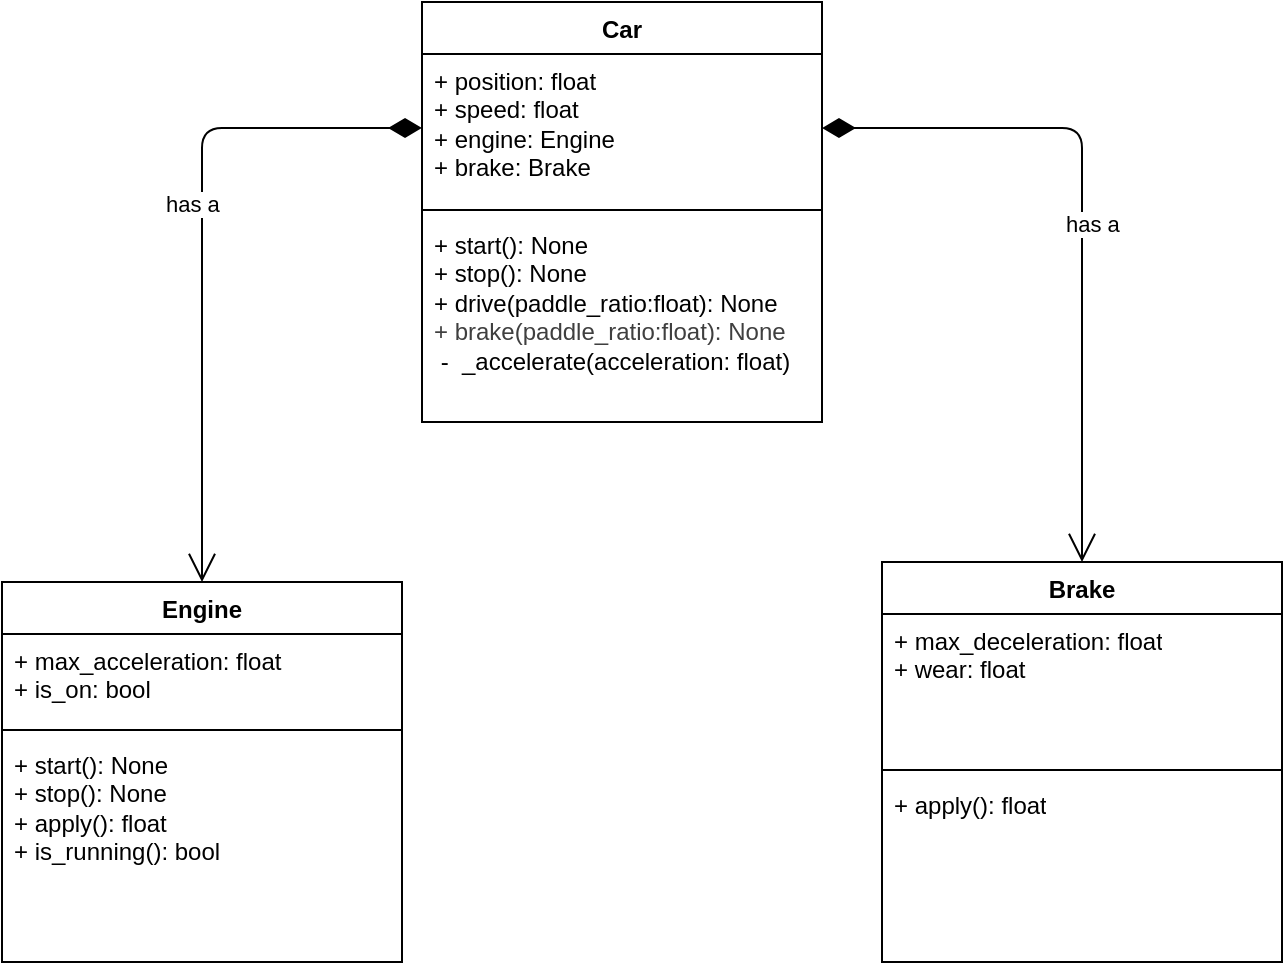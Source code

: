 <mxfile>
    <diagram name="Page-1" id="1OXTFVEG6uptlHIkchpc">
        <mxGraphModel dx="1095" dy="649" grid="1" gridSize="10" guides="1" tooltips="1" connect="1" arrows="1" fold="1" page="1" pageScale="1" pageWidth="827" pageHeight="1169" math="0" shadow="0">
            <root>
                <mxCell id="0"/>
                <mxCell id="1" parent="0"/>
                <mxCell id="ZoyqIfkyJyM5NiWGZNW2-1" value="Car" style="swimlane;fontStyle=1;align=center;verticalAlign=top;childLayout=stackLayout;horizontal=1;startSize=26;horizontalStack=0;resizeParent=1;resizeParentMax=0;resizeLast=0;collapsible=1;marginBottom=0;whiteSpace=wrap;html=1;" parent="1" vertex="1">
                    <mxGeometry x="250" y="120" width="200" height="210" as="geometry"/>
                </mxCell>
                <mxCell id="ZoyqIfkyJyM5NiWGZNW2-2" value="+ position: float&lt;br&gt;&lt;span style=&quot;color: rgb(0, 0, 0);&quot;&gt;+ speed: float&lt;/span&gt;&lt;div&gt;&lt;span style=&quot;color: rgb(0, 0, 0);&quot;&gt;&lt;span style=&quot;color: rgb(0, 0, 0);&quot;&gt;+ engine: Engine&lt;/span&gt;&lt;/span&gt;&lt;/div&gt;&lt;div&gt;&lt;span style=&quot;color: rgb(0, 0, 0);&quot;&gt;&lt;span style=&quot;color: rgb(0, 0, 0);&quot;&gt;+ brake: Brake&lt;/span&gt;&lt;/span&gt;&lt;/div&gt;" style="text;strokeColor=none;fillColor=none;align=left;verticalAlign=top;spacingLeft=4;spacingRight=4;overflow=hidden;rotatable=0;points=[[0,0.5],[1,0.5]];portConstraint=eastwest;whiteSpace=wrap;html=1;" parent="ZoyqIfkyJyM5NiWGZNW2-1" vertex="1">
                    <mxGeometry y="26" width="200" height="74" as="geometry"/>
                </mxCell>
                <mxCell id="ZoyqIfkyJyM5NiWGZNW2-3" value="" style="line;strokeWidth=1;fillColor=none;align=left;verticalAlign=middle;spacingTop=-1;spacingLeft=3;spacingRight=3;rotatable=0;labelPosition=right;points=[];portConstraint=eastwest;strokeColor=inherit;" parent="ZoyqIfkyJyM5NiWGZNW2-1" vertex="1">
                    <mxGeometry y="100" width="200" height="8" as="geometry"/>
                </mxCell>
                <mxCell id="ZoyqIfkyJyM5NiWGZNW2-4" value="+ start(): None&lt;br&gt;+&amp;nbsp;&lt;span style=&quot;color: rgb(0, 0, 0);&quot;&gt;stop(): None&lt;/span&gt;&lt;br&gt;&lt;div&gt;+ drive(paddle_ratio:float): None&lt;br&gt;&lt;span style=&quot;color: rgb(63, 63, 63);&quot;&gt;+ brake(&lt;span style=&quot;color: rgb(63, 63, 63);&quot;&gt;paddle_ratio:float&lt;/span&gt;): None&lt;/span&gt;&lt;/div&gt;&lt;div&gt;&lt;span style=&quot;background-color: transparent;&quot;&gt;&amp;nbsp;-&amp;nbsp; _accelerate(acceleration: float)&lt;/span&gt;&lt;/div&gt;" style="text;strokeColor=none;fillColor=none;align=left;verticalAlign=top;spacingLeft=4;spacingRight=4;overflow=hidden;rotatable=0;points=[[0,0.5],[1,0.5]];portConstraint=eastwest;whiteSpace=wrap;html=1;" parent="ZoyqIfkyJyM5NiWGZNW2-1" vertex="1">
                    <mxGeometry y="108" width="200" height="102" as="geometry"/>
                </mxCell>
                <mxCell id="3" value="Brake" style="swimlane;fontStyle=1;align=center;verticalAlign=top;childLayout=stackLayout;horizontal=1;startSize=26;horizontalStack=0;resizeParent=1;resizeParentMax=0;resizeLast=0;collapsible=1;marginBottom=0;whiteSpace=wrap;html=1;" parent="1" vertex="1">
                    <mxGeometry x="480" y="400" width="200" height="200" as="geometry"/>
                </mxCell>
                <mxCell id="4" value="+ max_deceleration: float&lt;br&gt;&lt;span style=&quot;color: rgb(0, 0, 0);&quot;&gt;+ wear: float&lt;/span&gt;&lt;div&gt;&lt;br&gt;&lt;/div&gt;" style="text;strokeColor=none;fillColor=none;align=left;verticalAlign=top;spacingLeft=4;spacingRight=4;overflow=hidden;rotatable=0;points=[[0,0.5],[1,0.5]];portConstraint=eastwest;whiteSpace=wrap;html=1;" parent="3" vertex="1">
                    <mxGeometry y="26" width="200" height="74" as="geometry"/>
                </mxCell>
                <mxCell id="5" value="" style="line;strokeWidth=1;fillColor=none;align=left;verticalAlign=middle;spacingTop=-1;spacingLeft=3;spacingRight=3;rotatable=0;labelPosition=right;points=[];portConstraint=eastwest;strokeColor=inherit;" parent="3" vertex="1">
                    <mxGeometry y="100" width="200" height="8" as="geometry"/>
                </mxCell>
                <mxCell id="6" value="+ apply(): float&lt;div&gt;&lt;br/&gt;&lt;/div&gt;" style="text;strokeColor=none;fillColor=none;align=left;verticalAlign=top;spacingLeft=4;spacingRight=4;overflow=hidden;rotatable=0;points=[[0,0.5],[1,0.5]];portConstraint=eastwest;whiteSpace=wrap;html=1;" parent="3" vertex="1">
                    <mxGeometry y="108" width="200" height="92" as="geometry"/>
                </mxCell>
                <mxCell id="7" value="Engine" style="swimlane;fontStyle=1;align=center;verticalAlign=top;childLayout=stackLayout;horizontal=1;startSize=26;horizontalStack=0;resizeParent=1;resizeParentMax=0;resizeLast=0;collapsible=1;marginBottom=0;whiteSpace=wrap;html=1;" parent="1" vertex="1">
                    <mxGeometry x="40" y="410" width="200" height="190" as="geometry"/>
                </mxCell>
                <mxCell id="11" value="+ max_acceleration: float&lt;br&gt;&lt;span style=&quot;color: rgb(0, 0, 0);&quot;&gt;+ is_on: bool&lt;/span&gt;&lt;div&gt;&lt;br&gt;&lt;/div&gt;" style="text;strokeColor=none;fillColor=none;align=left;verticalAlign=top;spacingLeft=4;spacingRight=4;overflow=hidden;rotatable=0;points=[[0,0.5],[1,0.5]];portConstraint=eastwest;whiteSpace=wrap;html=1;" parent="7" vertex="1">
                    <mxGeometry y="26" width="200" height="44" as="geometry"/>
                </mxCell>
                <mxCell id="9" value="" style="line;strokeWidth=1;fillColor=none;align=left;verticalAlign=middle;spacingTop=-1;spacingLeft=3;spacingRight=3;rotatable=0;labelPosition=right;points=[];portConstraint=eastwest;strokeColor=inherit;" parent="7" vertex="1">
                    <mxGeometry y="70" width="200" height="8" as="geometry"/>
                </mxCell>
                <mxCell id="10" value="+ start(): None&lt;br&gt;+&amp;nbsp;&lt;span style=&quot;color: rgb(0, 0, 0);&quot;&gt;stop(): None&lt;/span&gt;&lt;br&gt;+ apply(): float&lt;div&gt;+ is_running(): bool&lt;/div&gt;" style="text;strokeColor=none;fillColor=none;align=left;verticalAlign=top;spacingLeft=4;spacingRight=4;overflow=hidden;rotatable=0;points=[[0,0.5],[1,0.5]];portConstraint=eastwest;whiteSpace=wrap;html=1;" parent="7" vertex="1">
                    <mxGeometry y="78" width="200" height="112" as="geometry"/>
                </mxCell>
                <mxCell id="12" value="has a" style="endArrow=open;html=1;endSize=12;startArrow=diamondThin;startSize=14;startFill=1;edgeStyle=orthogonalEdgeStyle;align=left;verticalAlign=bottom;exitX=1;exitY=0.5;exitDx=0;exitDy=0;" parent="1" source="ZoyqIfkyJyM5NiWGZNW2-2" target="3" edge="1">
                    <mxGeometry x="0.078" y="-10" relative="1" as="geometry">
                        <mxPoint x="390" y="390" as="sourcePoint"/>
                        <mxPoint x="460" y="300" as="targetPoint"/>
                        <mxPoint as="offset"/>
                    </mxGeometry>
                </mxCell>
                <mxCell id="13" value="has a" style="endArrow=open;html=1;endSize=12;startArrow=diamondThin;startSize=14;startFill=1;edgeStyle=orthogonalEdgeStyle;align=left;verticalAlign=bottom;exitX=0;exitY=0.5;exitDx=0;exitDy=0;entryX=0.5;entryY=0;entryDx=0;entryDy=0;" parent="1" source="ZoyqIfkyJyM5NiWGZNW2-2" target="7" edge="1">
                    <mxGeometry x="-0.068" y="-20" relative="1" as="geometry">
                        <mxPoint x="300" y="300" as="sourcePoint"/>
                        <mxPoint x="460" y="300" as="targetPoint"/>
                        <mxPoint as="offset"/>
                    </mxGeometry>
                </mxCell>
            </root>
        </mxGraphModel>
    </diagram>
</mxfile>